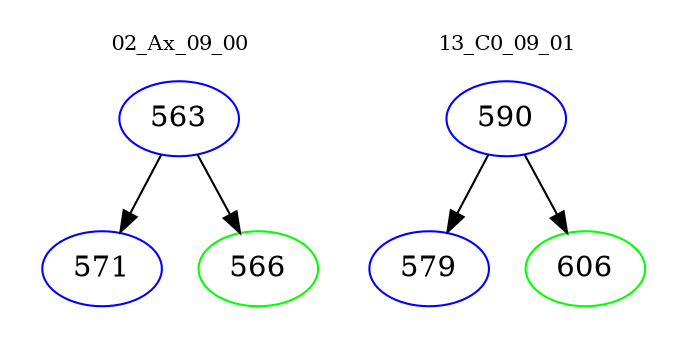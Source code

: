 digraph{
subgraph cluster_0 {
color = white
label = "02_Ax_09_00";
fontsize=10;
T0_563 [label="563", color="blue"]
T0_563 -> T0_571 [color="black"]
T0_571 [label="571", color="blue"]
T0_563 -> T0_566 [color="black"]
T0_566 [label="566", color="green"]
}
subgraph cluster_1 {
color = white
label = "13_C0_09_01";
fontsize=10;
T1_590 [label="590", color="blue"]
T1_590 -> T1_579 [color="black"]
T1_579 [label="579", color="blue"]
T1_590 -> T1_606 [color="black"]
T1_606 [label="606", color="green"]
}
}
